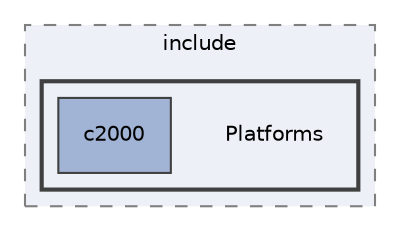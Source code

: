 digraph "Tests/include/Platforms"
{
 // LATEX_PDF_SIZE
  edge [fontname="Helvetica",fontsize="10",labelfontname="Helvetica",labelfontsize="10"];
  node [fontname="Helvetica",fontsize="10",shape=record];
  compound=true
  subgraph clusterdir_b860ab33a3c9a12e607ec6b2289418fe {
    graph [ bgcolor="#edf0f7", pencolor="grey50", style="filled,dashed,", label="include", fontname="Helvetica", fontsize="10", URL="dir_b860ab33a3c9a12e607ec6b2289418fe.html"]
  subgraph clusterdir_5e4c99d08089db9065e8861e80be9e64 {
    graph [ bgcolor="#edf0f7", pencolor="grey25", style="filled,bold,", label="", fontname="Helvetica", fontsize="10", URL="dir_5e4c99d08089db9065e8861e80be9e64.html"]
    dir_5e4c99d08089db9065e8861e80be9e64 [shape=plaintext, label="Platforms"];
  dir_66623190cc37e1c79670375cb181ccb6 [shape=box, label="c2000", style="filled,", fillcolor="#a2b4d6", color="grey25", URL="dir_66623190cc37e1c79670375cb181ccb6.html"];
  }
  }
}
